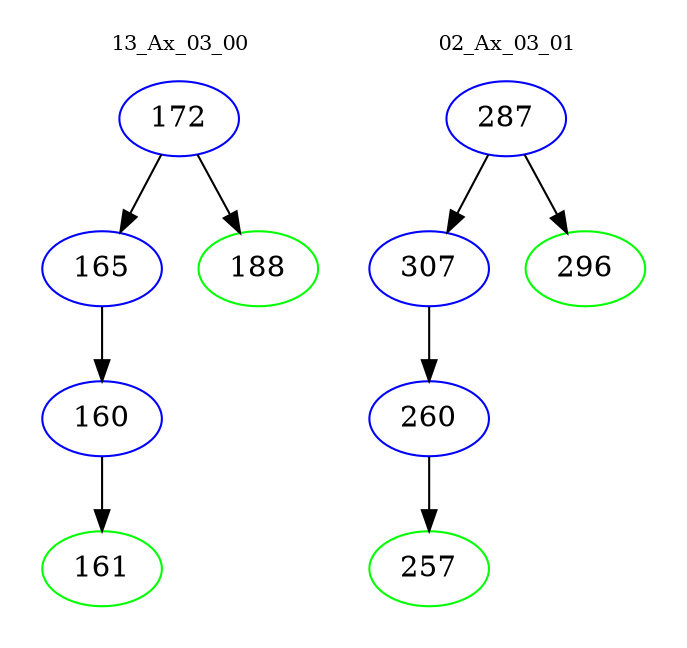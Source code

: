 digraph{
subgraph cluster_0 {
color = white
label = "13_Ax_03_00";
fontsize=10;
T0_172 [label="172", color="blue"]
T0_172 -> T0_165 [color="black"]
T0_165 [label="165", color="blue"]
T0_165 -> T0_160 [color="black"]
T0_160 [label="160", color="blue"]
T0_160 -> T0_161 [color="black"]
T0_161 [label="161", color="green"]
T0_172 -> T0_188 [color="black"]
T0_188 [label="188", color="green"]
}
subgraph cluster_1 {
color = white
label = "02_Ax_03_01";
fontsize=10;
T1_287 [label="287", color="blue"]
T1_287 -> T1_307 [color="black"]
T1_307 [label="307", color="blue"]
T1_307 -> T1_260 [color="black"]
T1_260 [label="260", color="blue"]
T1_260 -> T1_257 [color="black"]
T1_257 [label="257", color="green"]
T1_287 -> T1_296 [color="black"]
T1_296 [label="296", color="green"]
}
}
